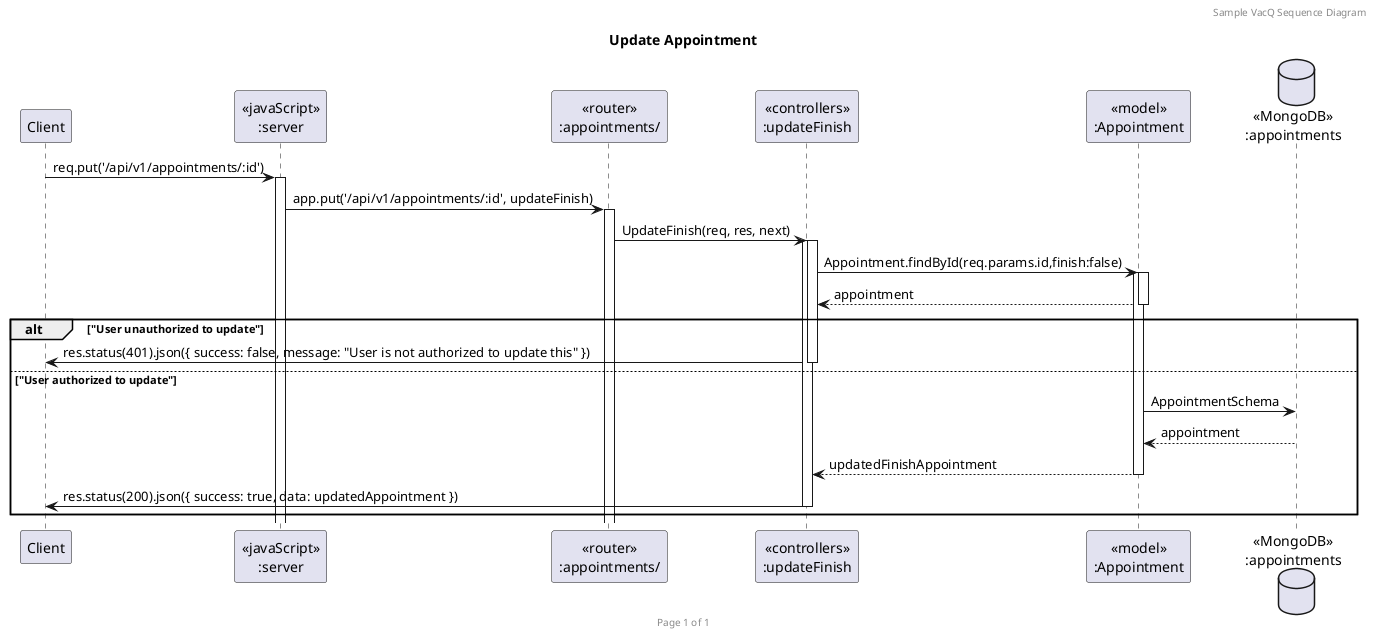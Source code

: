 @startuml Update Appointment

header Sample VacQ Sequence Diagram
footer Page %page% of %lastpage%
title "Update Appointment"

participant "Client" as client
participant "<<javaScript>>\n:server" as server
participant "<<router>>\n:appointments/" as routerAppointments
participant "<<controllers>>\n:updateFinish" as controllersUpdateAppointment
participant "<<model>>\n:Appointment" as modelAppointment
database "<<MongoDB>>\n:appointments" as AppointmentsDatabase

client->server ++:req.put('/api/v1/appointments/:id')
server->routerAppointments ++:app.put('/api/v1/appointments/:id', updateFinish)
routerAppointments -> controllersUpdateAppointment ++:UpdateFinish(req, res, next)
activate controllersUpdateAppointment

controllersUpdateAppointment->modelAppointment ++:Appointment.findById(req.params.id,finish:false)
activate modelAppointment
modelAppointment --> controllersUpdateAppointment --:appointment

alt "User unauthorized to update"
    controllersUpdateAppointment->client --:res.status(401).json({ success: false, message: "User is not authorized to update this" })
else "User authorized to update"
    modelAppointment -> AppointmentsDatabase: AppointmentSchema
    AppointmentsDatabase --> modelAppointment --:appointment
    modelAppointment --> controllersUpdateAppointment --:updatedFinishAppointment
    controllersUpdateAppointment->client --:res.status(200).json({ success: true, data: updatedAppointment })
end

deactivate modelAppointment
deactivate controllersUpdateAppointment
@enduml
